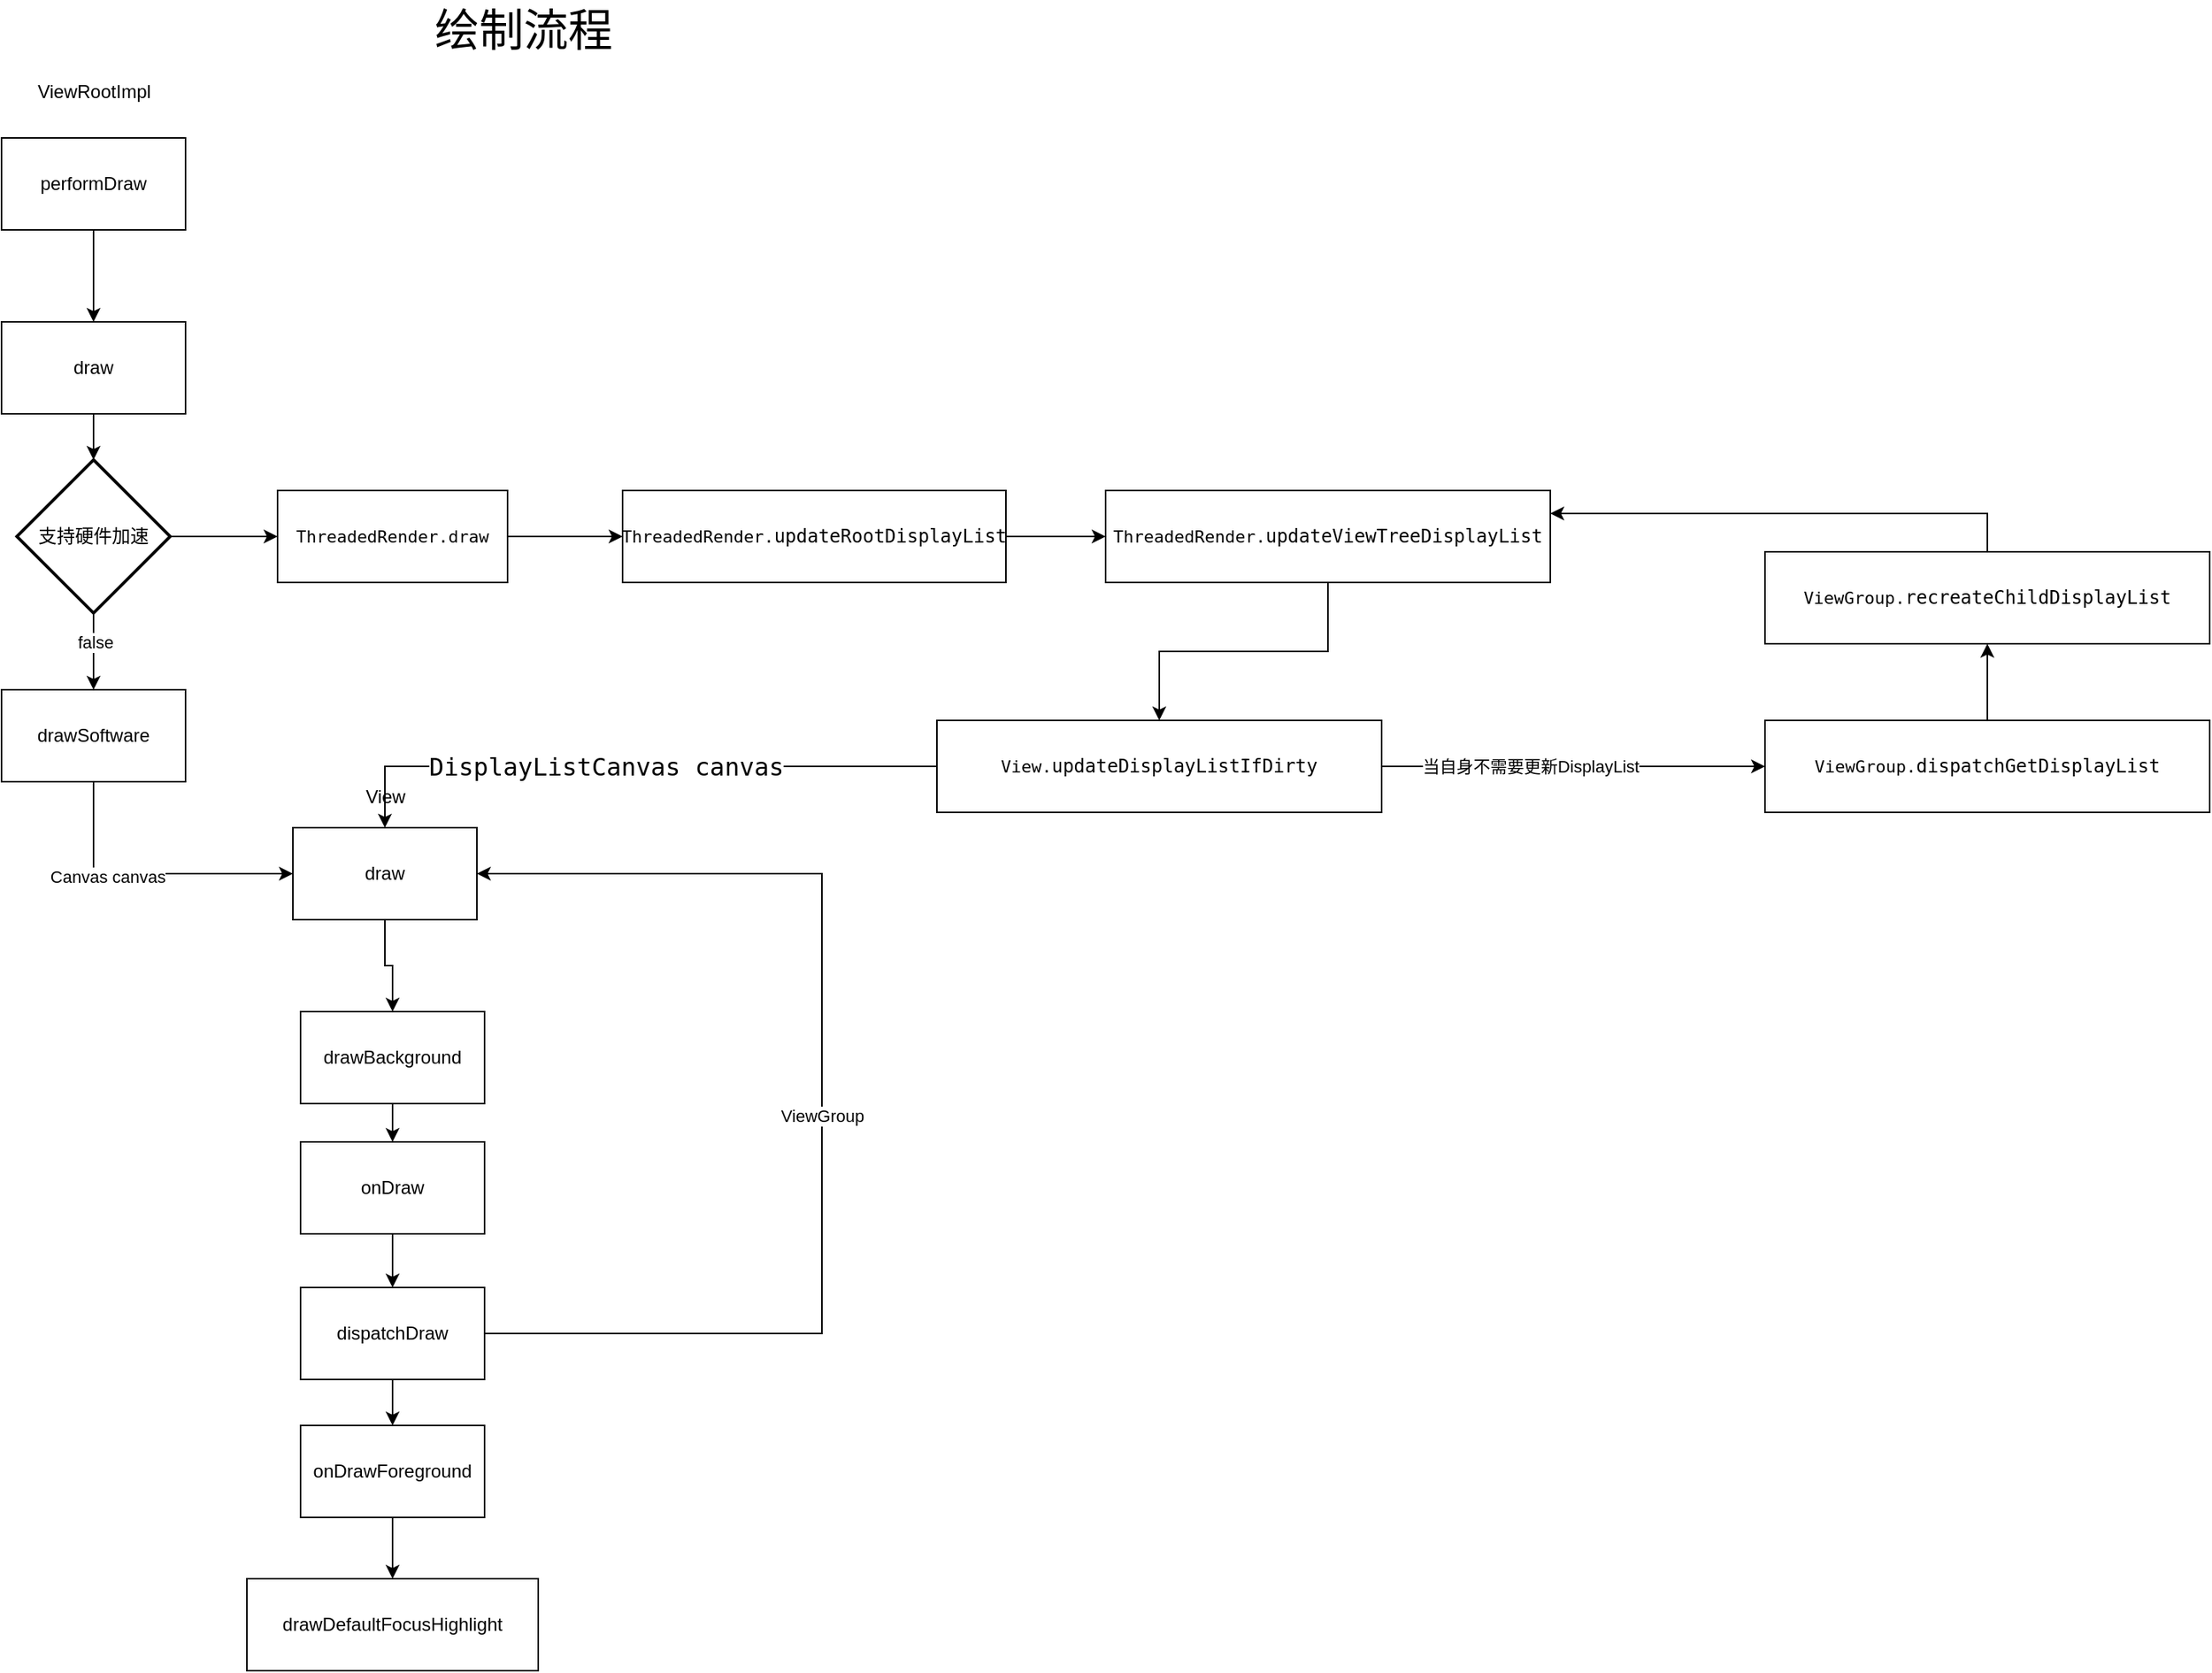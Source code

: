 <mxfile version="14.1.8" type="github">
  <diagram id="GuRzzckfyUOejNLo7lIA" name="第 1 页">
    <mxGraphModel dx="1422" dy="762" grid="1" gridSize="10" guides="1" tooltips="1" connect="1" arrows="1" fold="1" page="1" pageScale="1" pageWidth="827" pageHeight="1169" math="0" shadow="0">
      <root>
        <mxCell id="0" />
        <mxCell id="1" parent="0" />
        <mxCell id="YqwiJ9IUMlOhpW5BJJl_-5" style="edgeStyle=orthogonalEdgeStyle;rounded=0;orthogonalLoop=1;jettySize=auto;html=1;entryX=0.5;entryY=0;entryDx=0;entryDy=0;" parent="1" source="YqwiJ9IUMlOhpW5BJJl_-1" target="YqwiJ9IUMlOhpW5BJJl_-3" edge="1">
          <mxGeometry relative="1" as="geometry" />
        </mxCell>
        <mxCell id="YqwiJ9IUMlOhpW5BJJl_-1" value="performDraw" style="rounded=0;whiteSpace=wrap;html=1;" parent="1" vertex="1">
          <mxGeometry x="40" y="110" width="120" height="60" as="geometry" />
        </mxCell>
        <mxCell id="YqwiJ9IUMlOhpW5BJJl_-2" value="ViewRootImpl" style="text;html=1;align=center;verticalAlign=middle;resizable=0;points=[];autosize=1;" parent="1" vertex="1">
          <mxGeometry x="55" y="70" width="90" height="20" as="geometry" />
        </mxCell>
        <mxCell id="fWsL25FqUKIRKbE9jePs-3" style="edgeStyle=orthogonalEdgeStyle;rounded=0;orthogonalLoop=1;jettySize=auto;html=1;entryX=0.5;entryY=0;entryDx=0;entryDy=0;entryPerimeter=0;" edge="1" parent="1" source="YqwiJ9IUMlOhpW5BJJl_-3" target="fWsL25FqUKIRKbE9jePs-2">
          <mxGeometry relative="1" as="geometry">
            <mxPoint x="100" y="320" as="targetPoint" />
          </mxGeometry>
        </mxCell>
        <mxCell id="YqwiJ9IUMlOhpW5BJJl_-3" value="draw" style="rounded=0;whiteSpace=wrap;html=1;" parent="1" vertex="1">
          <mxGeometry x="40" y="230" width="120" height="60" as="geometry" />
        </mxCell>
        <mxCell id="YqwiJ9IUMlOhpW5BJJl_-8" style="edgeStyle=orthogonalEdgeStyle;rounded=0;orthogonalLoop=1;jettySize=auto;html=1;entryX=0;entryY=0.5;entryDx=0;entryDy=0;exitX=0.5;exitY=1;exitDx=0;exitDy=0;" parent="1" source="YqwiJ9IUMlOhpW5BJJl_-4" target="YqwiJ9IUMlOhpW5BJJl_-7" edge="1">
          <mxGeometry relative="1" as="geometry" />
        </mxCell>
        <mxCell id="fWsL25FqUKIRKbE9jePs-19" value="Canvas canvas" style="edgeLabel;html=1;align=center;verticalAlign=middle;resizable=0;points=[];" vertex="1" connectable="0" parent="YqwiJ9IUMlOhpW5BJJl_-8">
          <mxGeometry x="-0.274" y="-2" relative="1" as="geometry">
            <mxPoint as="offset" />
          </mxGeometry>
        </mxCell>
        <mxCell id="YqwiJ9IUMlOhpW5BJJl_-4" value="drawSoftware" style="rounded=0;whiteSpace=wrap;html=1;" parent="1" vertex="1">
          <mxGeometry x="40" y="470" width="120" height="60" as="geometry" />
        </mxCell>
        <mxCell id="YqwiJ9IUMlOhpW5BJJl_-17" style="edgeStyle=orthogonalEdgeStyle;rounded=0;orthogonalLoop=1;jettySize=auto;html=1;entryX=0.5;entryY=0;entryDx=0;entryDy=0;" parent="1" source="YqwiJ9IUMlOhpW5BJJl_-7" target="YqwiJ9IUMlOhpW5BJJl_-9" edge="1">
          <mxGeometry relative="1" as="geometry" />
        </mxCell>
        <mxCell id="YqwiJ9IUMlOhpW5BJJl_-7" value="draw" style="rounded=0;whiteSpace=wrap;html=1;" parent="1" vertex="1">
          <mxGeometry x="230" y="560" width="120" height="60" as="geometry" />
        </mxCell>
        <mxCell id="YqwiJ9IUMlOhpW5BJJl_-18" value="" style="edgeStyle=orthogonalEdgeStyle;rounded=0;orthogonalLoop=1;jettySize=auto;html=1;" parent="1" source="YqwiJ9IUMlOhpW5BJJl_-9" target="YqwiJ9IUMlOhpW5BJJl_-10" edge="1">
          <mxGeometry relative="1" as="geometry" />
        </mxCell>
        <mxCell id="YqwiJ9IUMlOhpW5BJJl_-9" value="drawBackground" style="rounded=0;whiteSpace=wrap;html=1;" parent="1" vertex="1">
          <mxGeometry x="235" y="680" width="120" height="60" as="geometry" />
        </mxCell>
        <mxCell id="YqwiJ9IUMlOhpW5BJJl_-16" style="edgeStyle=orthogonalEdgeStyle;rounded=0;orthogonalLoop=1;jettySize=auto;html=1;entryX=0.5;entryY=0;entryDx=0;entryDy=0;" parent="1" source="YqwiJ9IUMlOhpW5BJJl_-10" target="YqwiJ9IUMlOhpW5BJJl_-11" edge="1">
          <mxGeometry relative="1" as="geometry" />
        </mxCell>
        <mxCell id="YqwiJ9IUMlOhpW5BJJl_-10" value="onDraw" style="rounded=0;whiteSpace=wrap;html=1;" parent="1" vertex="1">
          <mxGeometry x="235" y="765" width="120" height="60" as="geometry" />
        </mxCell>
        <mxCell id="YqwiJ9IUMlOhpW5BJJl_-15" style="edgeStyle=orthogonalEdgeStyle;rounded=0;orthogonalLoop=1;jettySize=auto;html=1;entryX=0.5;entryY=0;entryDx=0;entryDy=0;" parent="1" source="YqwiJ9IUMlOhpW5BJJl_-11" target="YqwiJ9IUMlOhpW5BJJl_-12" edge="1">
          <mxGeometry relative="1" as="geometry" />
        </mxCell>
        <mxCell id="YqwiJ9IUMlOhpW5BJJl_-19" style="edgeStyle=orthogonalEdgeStyle;rounded=0;orthogonalLoop=1;jettySize=auto;html=1;entryX=1;entryY=0.5;entryDx=0;entryDy=0;" parent="1" source="YqwiJ9IUMlOhpW5BJJl_-11" target="YqwiJ9IUMlOhpW5BJJl_-7" edge="1">
          <mxGeometry relative="1" as="geometry">
            <mxPoint x="565" y="620" as="targetPoint" />
            <Array as="points">
              <mxPoint x="575" y="890" />
              <mxPoint x="575" y="590" />
            </Array>
          </mxGeometry>
        </mxCell>
        <mxCell id="YqwiJ9IUMlOhpW5BJJl_-20" value="ViewGroup" style="edgeLabel;html=1;align=center;verticalAlign=middle;resizable=0;points=[];" parent="YqwiJ9IUMlOhpW5BJJl_-19" vertex="1" connectable="0">
          <mxGeometry x="-0.028" y="-4" relative="1" as="geometry">
            <mxPoint x="-4" as="offset" />
          </mxGeometry>
        </mxCell>
        <mxCell id="YqwiJ9IUMlOhpW5BJJl_-11" value="dispatchDraw" style="rounded=0;whiteSpace=wrap;html=1;" parent="1" vertex="1">
          <mxGeometry x="235" y="860" width="120" height="60" as="geometry" />
        </mxCell>
        <mxCell id="YqwiJ9IUMlOhpW5BJJl_-14" style="edgeStyle=orthogonalEdgeStyle;rounded=0;orthogonalLoop=1;jettySize=auto;html=1;entryX=0.5;entryY=0;entryDx=0;entryDy=0;" parent="1" source="YqwiJ9IUMlOhpW5BJJl_-12" target="YqwiJ9IUMlOhpW5BJJl_-13" edge="1">
          <mxGeometry relative="1" as="geometry" />
        </mxCell>
        <mxCell id="YqwiJ9IUMlOhpW5BJJl_-12" value="onDrawForeground" style="rounded=0;whiteSpace=wrap;html=1;" parent="1" vertex="1">
          <mxGeometry x="235" y="950" width="120" height="60" as="geometry" />
        </mxCell>
        <mxCell id="YqwiJ9IUMlOhpW5BJJl_-13" value="drawDefaultFocusHighlight" style="rounded=0;whiteSpace=wrap;html=1;" parent="1" vertex="1">
          <mxGeometry x="200" y="1050" width="190" height="60" as="geometry" />
        </mxCell>
        <mxCell id="YqwiJ9IUMlOhpW5BJJl_-21" value="View" style="text;html=1;align=center;verticalAlign=middle;resizable=0;points=[];autosize=1;" parent="1" vertex="1">
          <mxGeometry x="270" y="530" width="40" height="20" as="geometry" />
        </mxCell>
        <mxCell id="YqwiJ9IUMlOhpW5BJJl_-22" value="绘制流程" style="text;html=1;align=center;verticalAlign=middle;resizable=0;points=[];autosize=1;fontSize=29;" parent="1" vertex="1">
          <mxGeometry x="315" y="20" width="130" height="40" as="geometry" />
        </mxCell>
        <mxCell id="fWsL25FqUKIRKbE9jePs-5" style="edgeStyle=orthogonalEdgeStyle;rounded=0;orthogonalLoop=1;jettySize=auto;html=1;entryX=0.5;entryY=0;entryDx=0;entryDy=0;" edge="1" parent="1" source="fWsL25FqUKIRKbE9jePs-2" target="YqwiJ9IUMlOhpW5BJJl_-4">
          <mxGeometry relative="1" as="geometry" />
        </mxCell>
        <mxCell id="fWsL25FqUKIRKbE9jePs-6" value="false" style="edgeLabel;html=1;align=center;verticalAlign=middle;resizable=0;points=[];" vertex="1" connectable="0" parent="fWsL25FqUKIRKbE9jePs-5">
          <mxGeometry x="-0.253" y="1" relative="1" as="geometry">
            <mxPoint as="offset" />
          </mxGeometry>
        </mxCell>
        <mxCell id="fWsL25FqUKIRKbE9jePs-8" style="edgeStyle=orthogonalEdgeStyle;rounded=0;orthogonalLoop=1;jettySize=auto;html=1;entryX=0;entryY=0.5;entryDx=0;entryDy=0;" edge="1" parent="1" source="fWsL25FqUKIRKbE9jePs-2" target="fWsL25FqUKIRKbE9jePs-7">
          <mxGeometry relative="1" as="geometry" />
        </mxCell>
        <mxCell id="fWsL25FqUKIRKbE9jePs-2" value="支持硬件加速" style="strokeWidth=2;html=1;shape=mxgraph.flowchart.decision;whiteSpace=wrap;" vertex="1" parent="1">
          <mxGeometry x="50" y="320" width="100" height="100" as="geometry" />
        </mxCell>
        <mxCell id="fWsL25FqUKIRKbE9jePs-10" style="edgeStyle=orthogonalEdgeStyle;rounded=0;orthogonalLoop=1;jettySize=auto;html=1;entryX=0;entryY=0.5;entryDx=0;entryDy=0;" edge="1" parent="1" source="fWsL25FqUKIRKbE9jePs-7" target="fWsL25FqUKIRKbE9jePs-9">
          <mxGeometry relative="1" as="geometry" />
        </mxCell>
        <mxCell id="fWsL25FqUKIRKbE9jePs-7" value="&lt;pre style=&quot;font-family: &amp;#34;consolas&amp;#34; , monospace&quot;&gt;&lt;font style=&quot;font-size: 11px&quot;&gt;ThreadedRender.draw&lt;/font&gt;&lt;/pre&gt;" style="rounded=0;whiteSpace=wrap;html=1;fillColor=#FFFFFF;" vertex="1" parent="1">
          <mxGeometry x="220" y="340" width="150" height="60" as="geometry" />
        </mxCell>
        <mxCell id="fWsL25FqUKIRKbE9jePs-12" style="edgeStyle=orthogonalEdgeStyle;rounded=0;orthogonalLoop=1;jettySize=auto;html=1;entryX=0;entryY=0.5;entryDx=0;entryDy=0;" edge="1" parent="1" source="fWsL25FqUKIRKbE9jePs-9" target="fWsL25FqUKIRKbE9jePs-11">
          <mxGeometry relative="1" as="geometry" />
        </mxCell>
        <mxCell id="fWsL25FqUKIRKbE9jePs-9" value="&lt;pre style=&quot;font-family: &amp;#34;consolas&amp;#34; , monospace&quot;&gt;&lt;font style=&quot;font-size: 11px&quot;&gt;ThreadedRender.&lt;/font&gt;updateRootDisplayList&lt;/pre&gt;" style="rounded=0;whiteSpace=wrap;html=1;fillColor=#FFFFFF;" vertex="1" parent="1">
          <mxGeometry x="445" y="340" width="250" height="60" as="geometry" />
        </mxCell>
        <mxCell id="fWsL25FqUKIRKbE9jePs-15" style="edgeStyle=orthogonalEdgeStyle;rounded=0;orthogonalLoop=1;jettySize=auto;html=1;entryX=0.5;entryY=0;entryDx=0;entryDy=0;" edge="1" parent="1" source="fWsL25FqUKIRKbE9jePs-11" target="fWsL25FqUKIRKbE9jePs-13">
          <mxGeometry relative="1" as="geometry" />
        </mxCell>
        <mxCell id="fWsL25FqUKIRKbE9jePs-11" value="&lt;pre style=&quot;font-family: &amp;#34;consolas&amp;#34; , monospace&quot;&gt;&lt;font style=&quot;font-size: 11px&quot;&gt;ThreadedRender.&lt;/font&gt;updateViewTreeDisplayList&lt;/pre&gt;" style="rounded=0;whiteSpace=wrap;html=1;fillColor=#FFFFFF;" vertex="1" parent="1">
          <mxGeometry x="760" y="340" width="290" height="60" as="geometry" />
        </mxCell>
        <mxCell id="fWsL25FqUKIRKbE9jePs-14" style="edgeStyle=orthogonalEdgeStyle;rounded=0;orthogonalLoop=1;jettySize=auto;html=1;entryX=0.5;entryY=0;entryDx=0;entryDy=0;" edge="1" parent="1" source="fWsL25FqUKIRKbE9jePs-13" target="YqwiJ9IUMlOhpW5BJJl_-7">
          <mxGeometry relative="1" as="geometry" />
        </mxCell>
        <mxCell id="fWsL25FqUKIRKbE9jePs-17" value="&lt;pre style=&quot;font-family: &amp;#34;consolas&amp;#34; , monospace ; font-size: 12pt&quot;&gt;DisplayListCanvas canvas&lt;/pre&gt;" style="edgeLabel;html=1;align=center;verticalAlign=middle;resizable=0;points=[];" vertex="1" connectable="0" parent="fWsL25FqUKIRKbE9jePs-14">
          <mxGeometry x="0.08" y="4" relative="1" as="geometry">
            <mxPoint y="-4" as="offset" />
          </mxGeometry>
        </mxCell>
        <mxCell id="fWsL25FqUKIRKbE9jePs-20" style="edgeStyle=orthogonalEdgeStyle;rounded=0;orthogonalLoop=1;jettySize=auto;html=1;entryX=0;entryY=0.5;entryDx=0;entryDy=0;" edge="1" parent="1" source="fWsL25FqUKIRKbE9jePs-13" target="fWsL25FqUKIRKbE9jePs-23">
          <mxGeometry relative="1" as="geometry">
            <mxPoint x="1180" y="520" as="targetPoint" />
            <Array as="points" />
          </mxGeometry>
        </mxCell>
        <mxCell id="fWsL25FqUKIRKbE9jePs-22" value="当自身不需要更新DisplayList" style="edgeLabel;html=1;align=center;verticalAlign=middle;resizable=0;points=[];" vertex="1" connectable="0" parent="fWsL25FqUKIRKbE9jePs-20">
          <mxGeometry x="-0.872" relative="1" as="geometry">
            <mxPoint x="81" as="offset" />
          </mxGeometry>
        </mxCell>
        <mxCell id="fWsL25FqUKIRKbE9jePs-13" value="&lt;pre style=&quot;font-family: &amp;#34;consolas&amp;#34; , monospace&quot;&gt;&lt;font style=&quot;font-size: 11px&quot;&gt;View.&lt;/font&gt;updateDisplayListIfDirty&lt;/pre&gt;" style="rounded=0;whiteSpace=wrap;html=1;fillColor=#FFFFFF;" vertex="1" parent="1">
          <mxGeometry x="650" y="490" width="290" height="60" as="geometry" />
        </mxCell>
        <mxCell id="fWsL25FqUKIRKbE9jePs-25" style="edgeStyle=orthogonalEdgeStyle;rounded=0;orthogonalLoop=1;jettySize=auto;html=1;entryX=0.5;entryY=1;entryDx=0;entryDy=0;" edge="1" parent="1" source="fWsL25FqUKIRKbE9jePs-23" target="fWsL25FqUKIRKbE9jePs-24">
          <mxGeometry relative="1" as="geometry" />
        </mxCell>
        <mxCell id="fWsL25FqUKIRKbE9jePs-23" value="&lt;pre style=&quot;font-family: &amp;#34;consolas&amp;#34; , monospace&quot;&gt;&lt;font style=&quot;font-size: 11px&quot;&gt;ViewGroup.&lt;/font&gt;dispatchGetDisplayList&lt;/pre&gt;" style="rounded=0;whiteSpace=wrap;html=1;fillColor=#FFFFFF;" vertex="1" parent="1">
          <mxGeometry x="1190" y="490" width="290" height="60" as="geometry" />
        </mxCell>
        <mxCell id="fWsL25FqUKIRKbE9jePs-26" style="edgeStyle=orthogonalEdgeStyle;rounded=0;orthogonalLoop=1;jettySize=auto;html=1;entryX=1;entryY=0.25;entryDx=0;entryDy=0;" edge="1" parent="1" source="fWsL25FqUKIRKbE9jePs-24" target="fWsL25FqUKIRKbE9jePs-11">
          <mxGeometry relative="1" as="geometry">
            <Array as="points">
              <mxPoint x="1335" y="355" />
            </Array>
          </mxGeometry>
        </mxCell>
        <mxCell id="fWsL25FqUKIRKbE9jePs-24" value="&lt;pre style=&quot;font-family: &amp;#34;consolas&amp;#34; , monospace&quot;&gt;&lt;font style=&quot;font-size: 11px&quot;&gt;ViewGroup.&lt;/font&gt;recreateChildDisplayList&lt;/pre&gt;" style="rounded=0;whiteSpace=wrap;html=1;fillColor=#FFFFFF;" vertex="1" parent="1">
          <mxGeometry x="1190" y="380" width="290" height="60" as="geometry" />
        </mxCell>
      </root>
    </mxGraphModel>
  </diagram>
</mxfile>
